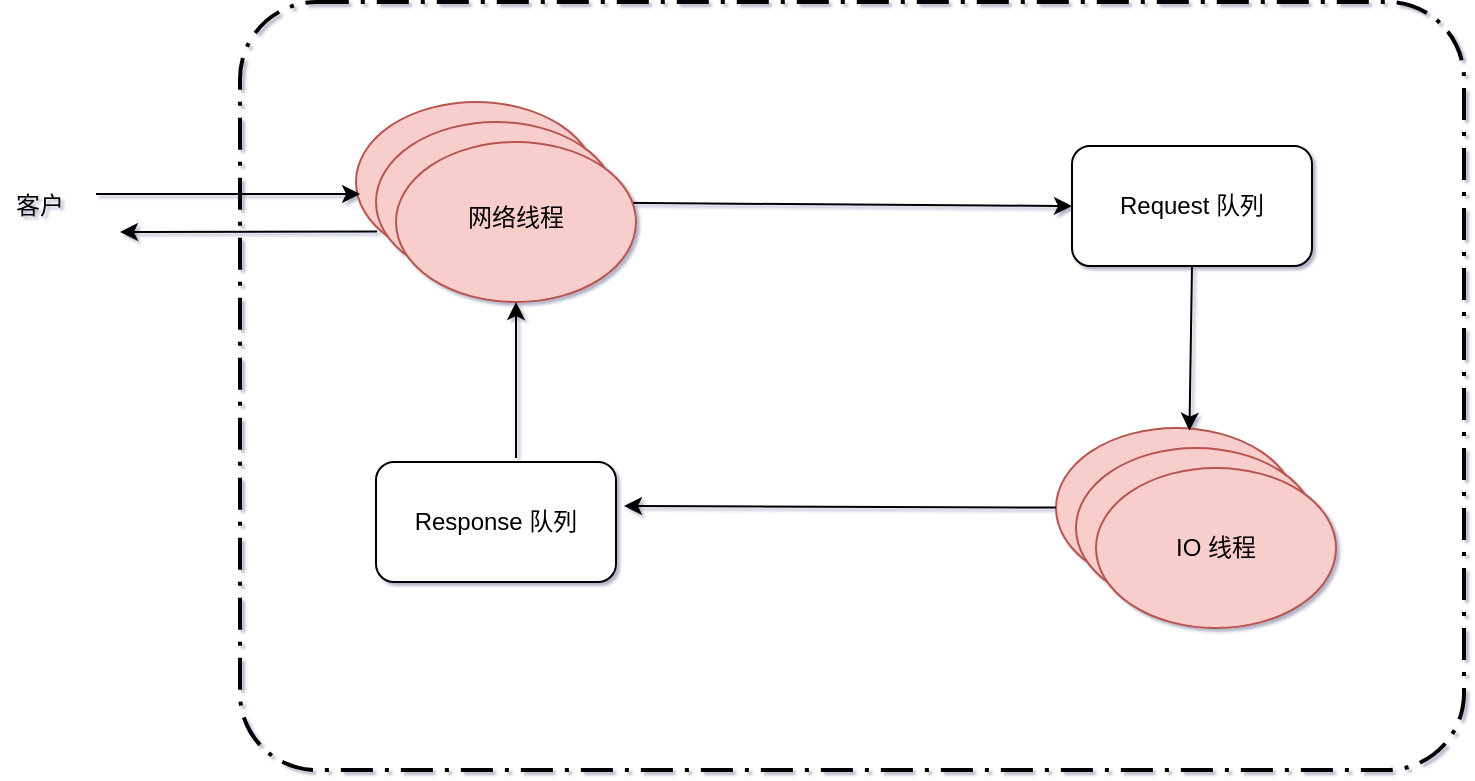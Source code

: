 <mxfile pages="1" version="11.2.8" type="github"><diagram id="5Wsh_Z23fqp1NNHp2CRQ" name="Page-1"><mxGraphModel dx="1073" dy="591" grid="1" gridSize="12" guides="1" tooltips="1" connect="1" arrows="1" fold="1" page="1" pageScale="1" pageWidth="850" pageHeight="1100" background="#ffffff" math="0" shadow="1"><root><mxCell id="0"/><mxCell id="1" parent="0"/><mxCell id="vY4mNiPCC5eA4eEdK213-42" value="" style="rounded=1;arcSize=10;dashed=1;strokeColor=#000000;fillColor=none;gradientColor=none;dashPattern=8 3 1 3;strokeWidth=2;" vertex="1" parent="1"><mxGeometry x="132" y="60" width="612" height="384" as="geometry"/></mxCell><mxCell id="vY4mNiPCC5eA4eEdK213-13" value="" style="endArrow=classic;html=1;entryX=0;entryY=0.5;entryDx=0;entryDy=0;" edge="1" parent="1" source="Y-jqXeUG_6AG-OlCJ8wX-11" target="Y-jqXeUG_6AG-OlCJ8wX-16"><mxGeometry width="50" height="50" relative="1" as="geometry"><mxPoint x="327.992" y="159.327" as="sourcePoint"/><mxPoint x="548" y="165" as="targetPoint"/></mxGeometry></mxCell><mxCell id="Y-jqXeUG_6AG-OlCJ8wX-10" value="" style="ellipse;whiteSpace=wrap;html=1;fillColor=#f8cecc;strokeColor=#b85450;" parent="1" vertex="1"><mxGeometry x="190" y="110" width="120" height="80" as="geometry"/></mxCell><mxCell id="Y-jqXeUG_6AG-OlCJ8wX-11" value="" style="ellipse;whiteSpace=wrap;html=1;fillColor=#f8cecc;strokeColor=#b85450;" parent="1" vertex="1"><mxGeometry x="200" y="120" width="120" height="80" as="geometry"/></mxCell><mxCell id="Y-jqXeUG_6AG-OlCJ8wX-12" value="&lt;p&gt;&lt;br&gt;&lt;/p&gt;" style="ellipse;whiteSpace=wrap;html=1;fillColor=#f8cecc;strokeColor=#b85450;" parent="1" vertex="1"><mxGeometry x="210" y="130" width="120" height="80" as="geometry"/></mxCell><mxCell id="Y-jqXeUG_6AG-OlCJ8wX-13" value="" style="ellipse;whiteSpace=wrap;html=1;fillColor=#f8cecc;strokeColor=#b85450;" parent="1" vertex="1"><mxGeometry x="540" y="273" width="120" height="80" as="geometry"/></mxCell><mxCell id="Y-jqXeUG_6AG-OlCJ8wX-14" value="" style="ellipse;whiteSpace=wrap;html=1;fillColor=#f8cecc;strokeColor=#b85450;" parent="1" vertex="1"><mxGeometry x="550" y="283" width="120" height="80" as="geometry"/></mxCell><mxCell id="Y-jqXeUG_6AG-OlCJ8wX-15" value="" style="ellipse;whiteSpace=wrap;html=1;fillColor=#f8cecc;strokeColor=#b85450;" parent="1" vertex="1"><mxGeometry x="560" y="293" width="120" height="80" as="geometry"/></mxCell><mxCell id="Y-jqXeUG_6AG-OlCJ8wX-16" value="Request 队列" style="rounded=1;whiteSpace=wrap;html=1;" parent="1" vertex="1"><mxGeometry x="548" y="132" width="120" height="60" as="geometry"/></mxCell><mxCell id="Y-jqXeUG_6AG-OlCJ8wX-17" value="Response 队列" style="rounded=1;whiteSpace=wrap;html=1;" parent="1" vertex="1"><mxGeometry x="200" y="290" width="120" height="60" as="geometry"/></mxCell><mxCell id="vY4mNiPCC5eA4eEdK213-5" value="网络线程" style="text;html=1;strokeColor=none;fillColor=none;align=center;verticalAlign=middle;whiteSpace=wrap;rounded=0;" vertex="1" parent="1"><mxGeometry x="228" y="144" width="84" height="48" as="geometry"/></mxCell><mxCell id="vY4mNiPCC5eA4eEdK213-10" value="IO 线程" style="text;html=1;strokeColor=none;fillColor=none;align=center;verticalAlign=middle;whiteSpace=wrap;rounded=0;" vertex="1" parent="1"><mxGeometry x="566" y="323" width="108" height="20" as="geometry"/></mxCell><mxCell id="vY4mNiPCC5eA4eEdK213-14" value="" style="endArrow=classic;html=1;exitX=0.5;exitY=1;exitDx=0;exitDy=0;entryX=0.556;entryY=0.017;entryDx=0;entryDy=0;entryPerimeter=0;" edge="1" parent="1" source="Y-jqXeUG_6AG-OlCJ8wX-16" target="Y-jqXeUG_6AG-OlCJ8wX-13"><mxGeometry width="50" height="50" relative="1" as="geometry"><mxPoint x="192" y="422" as="sourcePoint"/><mxPoint x="242" y="372" as="targetPoint"/></mxGeometry></mxCell><mxCell id="vY4mNiPCC5eA4eEdK213-15" value="" style="endArrow=classic;html=1;" edge="1" parent="1" source="Y-jqXeUG_6AG-OlCJ8wX-13"><mxGeometry width="50" height="50" relative="1" as="geometry"><mxPoint x="192" y="422" as="sourcePoint"/><mxPoint x="324" y="312" as="targetPoint"/></mxGeometry></mxCell><mxCell id="vY4mNiPCC5eA4eEdK213-16" value="" style="endArrow=classic;html=1;entryX=0.017;entryY=0.575;entryDx=0;entryDy=0;entryPerimeter=0;" edge="1" parent="1" target="Y-jqXeUG_6AG-OlCJ8wX-10"><mxGeometry width="50" height="50" relative="1" as="geometry"><mxPoint x="60" y="156" as="sourcePoint"/><mxPoint x="242" y="372" as="targetPoint"/></mxGeometry></mxCell><mxCell id="vY4mNiPCC5eA4eEdK213-17" value="" style="endArrow=classic;html=1;entryX=0.5;entryY=1;entryDx=0;entryDy=0;" edge="1" parent="1" target="Y-jqXeUG_6AG-OlCJ8wX-12"><mxGeometry width="50" height="50" relative="1" as="geometry"><mxPoint x="270" y="288" as="sourcePoint"/><mxPoint x="98" y="372" as="targetPoint"/></mxGeometry></mxCell><mxCell id="vY4mNiPCC5eA4eEdK213-18" value="" style="endArrow=classic;html=1;exitX=0.088;exitY=0.81;exitDx=0;exitDy=0;exitPerimeter=0;" edge="1" parent="1" source="Y-jqXeUG_6AG-OlCJ8wX-10"><mxGeometry width="50" height="50" relative="1" as="geometry"><mxPoint x="48" y="422" as="sourcePoint"/><mxPoint x="72" y="175" as="targetPoint"/></mxGeometry></mxCell><mxCell id="vY4mNiPCC5eA4eEdK213-45" value="客户" style="text;html=1;strokeColor=none;fillColor=none;align=center;verticalAlign=middle;whiteSpace=wrap;rounded=0;" vertex="1" parent="1"><mxGeometry x="12" y="152" width="40" height="20" as="geometry"/></mxCell></root></mxGraphModel></diagram></mxfile>